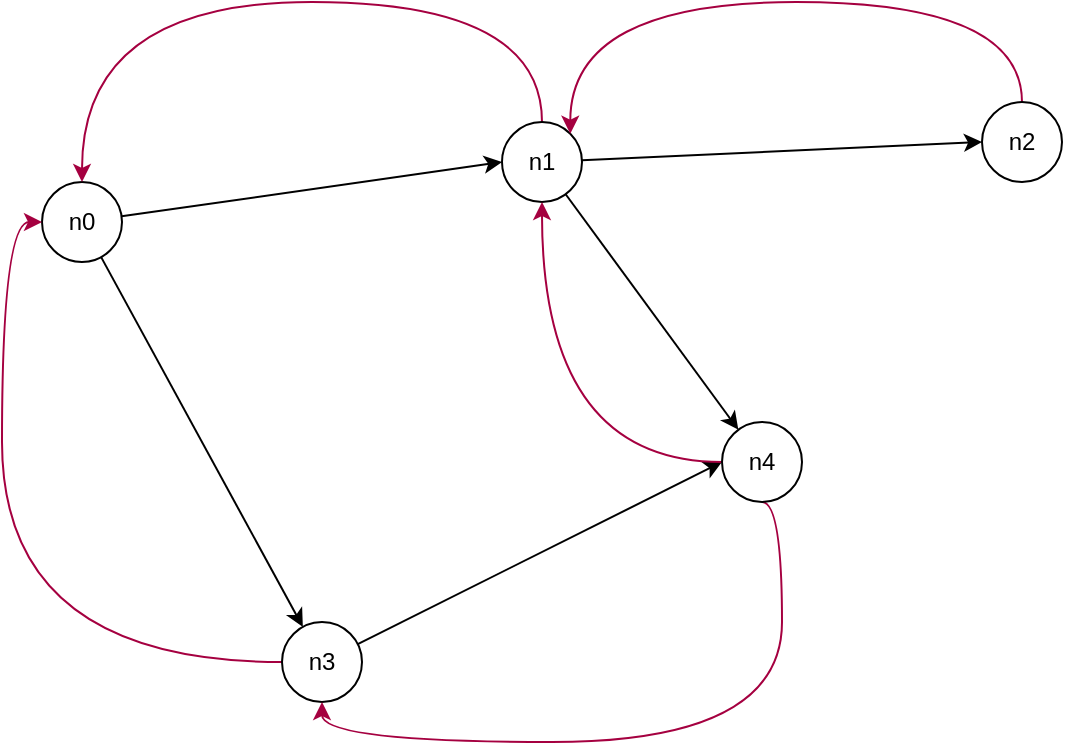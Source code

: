 <mxfile version="21.1.2" type="device">
  <diagram name="Page-1" id="N1ArhGqEewoK6WK9bdin">
    <mxGraphModel dx="1160" dy="655" grid="1" gridSize="10" guides="1" tooltips="1" connect="1" arrows="1" fold="1" page="0" pageScale="1" pageWidth="850" pageHeight="1100" math="0" shadow="0">
      <root>
        <mxCell id="0" />
        <mxCell id="1" parent="0" />
        <mxCell id="XbFwl9lCIvBUYyJVRNTL-6" style="rounded=0;orthogonalLoop=1;jettySize=auto;html=1;entryX=0;entryY=0.5;entryDx=0;entryDy=0;" edge="1" parent="1" source="XbFwl9lCIvBUYyJVRNTL-1" target="XbFwl9lCIvBUYyJVRNTL-2">
          <mxGeometry relative="1" as="geometry" />
        </mxCell>
        <mxCell id="XbFwl9lCIvBUYyJVRNTL-7" style="rounded=0;orthogonalLoop=1;jettySize=auto;html=1;" edge="1" parent="1" source="XbFwl9lCIvBUYyJVRNTL-1" target="XbFwl9lCIvBUYyJVRNTL-4">
          <mxGeometry relative="1" as="geometry" />
        </mxCell>
        <mxCell id="XbFwl9lCIvBUYyJVRNTL-1" value="n0" style="ellipse;whiteSpace=wrap;html=1;aspect=fixed;" vertex="1" parent="1">
          <mxGeometry x="170" y="240" width="40" height="40" as="geometry" />
        </mxCell>
        <mxCell id="XbFwl9lCIvBUYyJVRNTL-8" style="rounded=0;orthogonalLoop=1;jettySize=auto;html=1;" edge="1" parent="1" source="XbFwl9lCIvBUYyJVRNTL-2" target="XbFwl9lCIvBUYyJVRNTL-5">
          <mxGeometry relative="1" as="geometry" />
        </mxCell>
        <mxCell id="XbFwl9lCIvBUYyJVRNTL-9" style="rounded=0;orthogonalLoop=1;jettySize=auto;html=1;entryX=0;entryY=0.5;entryDx=0;entryDy=0;" edge="1" parent="1" source="XbFwl9lCIvBUYyJVRNTL-2" target="XbFwl9lCIvBUYyJVRNTL-3">
          <mxGeometry relative="1" as="geometry" />
        </mxCell>
        <mxCell id="XbFwl9lCIvBUYyJVRNTL-10" style="edgeStyle=orthogonalEdgeStyle;rounded=0;orthogonalLoop=1;jettySize=auto;html=1;entryX=0.5;entryY=0;entryDx=0;entryDy=0;curved=1;fillColor=#d80073;strokeColor=#A50040;" edge="1" parent="1" source="XbFwl9lCIvBUYyJVRNTL-2" target="XbFwl9lCIvBUYyJVRNTL-1">
          <mxGeometry relative="1" as="geometry">
            <Array as="points">
              <mxPoint x="420" y="150" />
              <mxPoint x="190" y="150" />
            </Array>
          </mxGeometry>
        </mxCell>
        <mxCell id="XbFwl9lCIvBUYyJVRNTL-2" value="n1" style="ellipse;whiteSpace=wrap;html=1;aspect=fixed;" vertex="1" parent="1">
          <mxGeometry x="400" y="210" width="40" height="40" as="geometry" />
        </mxCell>
        <mxCell id="XbFwl9lCIvBUYyJVRNTL-11" style="edgeStyle=orthogonalEdgeStyle;rounded=0;orthogonalLoop=1;jettySize=auto;html=1;entryX=1;entryY=0;entryDx=0;entryDy=0;curved=1;fillColor=#d80073;strokeColor=#A50040;exitX=0.5;exitY=0;exitDx=0;exitDy=0;" edge="1" parent="1" source="XbFwl9lCIvBUYyJVRNTL-3" target="XbFwl9lCIvBUYyJVRNTL-2">
          <mxGeometry relative="1" as="geometry">
            <Array as="points">
              <mxPoint x="660" y="150" />
              <mxPoint x="434" y="150" />
            </Array>
          </mxGeometry>
        </mxCell>
        <mxCell id="XbFwl9lCIvBUYyJVRNTL-3" value="n2" style="ellipse;whiteSpace=wrap;html=1;aspect=fixed;" vertex="1" parent="1">
          <mxGeometry x="640" y="200" width="40" height="40" as="geometry" />
        </mxCell>
        <mxCell id="XbFwl9lCIvBUYyJVRNTL-13" style="edgeStyle=orthogonalEdgeStyle;rounded=0;orthogonalLoop=1;jettySize=auto;html=1;entryX=0;entryY=0.5;entryDx=0;entryDy=0;curved=1;fillColor=#d80073;strokeColor=#A50040;" edge="1" parent="1" source="XbFwl9lCIvBUYyJVRNTL-4" target="XbFwl9lCIvBUYyJVRNTL-1">
          <mxGeometry relative="1" as="geometry" />
        </mxCell>
        <mxCell id="XbFwl9lCIvBUYyJVRNTL-14" style="rounded=0;orthogonalLoop=1;jettySize=auto;html=1;entryX=0;entryY=0.5;entryDx=0;entryDy=0;" edge="1" parent="1" source="XbFwl9lCIvBUYyJVRNTL-4" target="XbFwl9lCIvBUYyJVRNTL-5">
          <mxGeometry relative="1" as="geometry" />
        </mxCell>
        <mxCell id="XbFwl9lCIvBUYyJVRNTL-4" value="n3" style="ellipse;whiteSpace=wrap;html=1;aspect=fixed;" vertex="1" parent="1">
          <mxGeometry x="290" y="460" width="40" height="40" as="geometry" />
        </mxCell>
        <mxCell id="XbFwl9lCIvBUYyJVRNTL-15" style="edgeStyle=orthogonalEdgeStyle;rounded=0;orthogonalLoop=1;jettySize=auto;html=1;entryX=0.5;entryY=1;entryDx=0;entryDy=0;curved=1;fillColor=#d80073;strokeColor=#A50040;" edge="1" parent="1" source="XbFwl9lCIvBUYyJVRNTL-5" target="XbFwl9lCIvBUYyJVRNTL-2">
          <mxGeometry relative="1" as="geometry" />
        </mxCell>
        <mxCell id="XbFwl9lCIvBUYyJVRNTL-16" style="edgeStyle=orthogonalEdgeStyle;rounded=0;orthogonalLoop=1;jettySize=auto;html=1;entryX=0.5;entryY=1;entryDx=0;entryDy=0;curved=1;exitX=0.5;exitY=1;exitDx=0;exitDy=0;fillColor=#d80073;strokeColor=#A50040;" edge="1" parent="1" source="XbFwl9lCIvBUYyJVRNTL-5" target="XbFwl9lCIvBUYyJVRNTL-4">
          <mxGeometry relative="1" as="geometry">
            <Array as="points">
              <mxPoint x="540" y="400" />
              <mxPoint x="540" y="520" />
              <mxPoint x="310" y="520" />
            </Array>
          </mxGeometry>
        </mxCell>
        <mxCell id="XbFwl9lCIvBUYyJVRNTL-5" value="n4" style="ellipse;whiteSpace=wrap;html=1;aspect=fixed;" vertex="1" parent="1">
          <mxGeometry x="510" y="360" width="40" height="40" as="geometry" />
        </mxCell>
      </root>
    </mxGraphModel>
  </diagram>
</mxfile>
